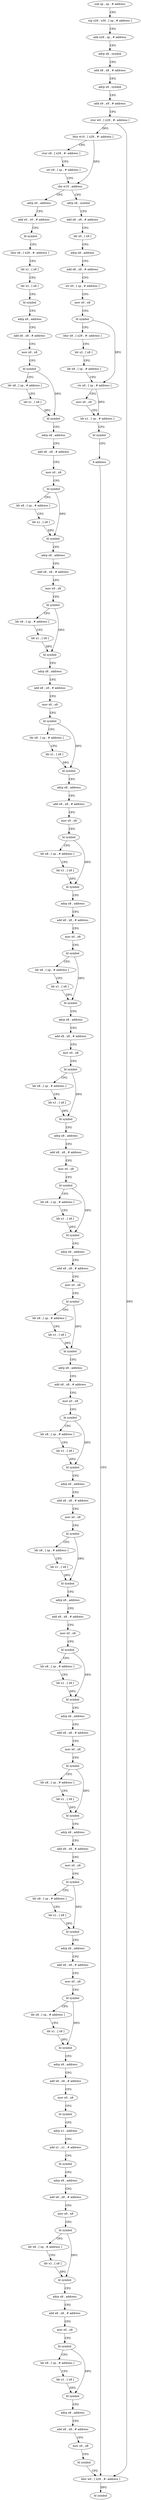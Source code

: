 digraph "func" {
"4201820" [label = "sub sp , sp , # address" ]
"4201824" [label = "stp x29 , x30 , [ sp , # address ]" ]
"4201828" [label = "add x29 , sp , # address" ]
"4201832" [label = "adrp x8 , symbol" ]
"4201836" [label = "add x8 , x8 , # address" ]
"4201840" [label = "adrp x9 , symbol" ]
"4201844" [label = "add x9 , x9 , # address" ]
"4201848" [label = "stur w0 , [ x29 , #- address ]" ]
"4201852" [label = "ldur w10 , [ x29 , #- address ]" ]
"4201856" [label = "stur x8 , [ x29 , #- address ]" ]
"4201860" [label = "str x9 , [ sp , # address ]" ]
"4201864" [label = "cbz w10 , address" ]
"4201932" [label = "adrp x0 , address" ]
"4201868" [label = "adrp x8 , symbol" ]
"4201936" [label = "add x0 , x0 , # address" ]
"4201940" [label = "bl symbol" ]
"4201944" [label = "ldur x8 , [ x29 , #- address ]" ]
"4201948" [label = "ldr x1 , [ x8 ]" ]
"4201952" [label = "ldr x2 , [ x8 ]" ]
"4201956" [label = "bl symbol" ]
"4201960" [label = "adrp x8 , address" ]
"4201964" [label = "add x8 , x8 , # address" ]
"4201968" [label = "mov x0 , x8" ]
"4201972" [label = "bl symbol" ]
"4201976" [label = "ldr x8 , [ sp , # address ]" ]
"4201980" [label = "ldr x1 , [ x8 ]" ]
"4201984" [label = "bl symbol" ]
"4201988" [label = "adrp x8 , address" ]
"4201992" [label = "add x8 , x8 , # address" ]
"4201996" [label = "mov x0 , x8" ]
"4202000" [label = "bl symbol" ]
"4202004" [label = "ldr x8 , [ sp , # address ]" ]
"4202008" [label = "ldr x1 , [ x8 ]" ]
"4202012" [label = "bl symbol" ]
"4202016" [label = "adrp x8 , address" ]
"4202020" [label = "add x8 , x8 , # address" ]
"4202024" [label = "mov x0 , x8" ]
"4202028" [label = "bl symbol" ]
"4202032" [label = "ldr x8 , [ sp , # address ]" ]
"4202036" [label = "ldr x1 , [ x8 ]" ]
"4202040" [label = "bl symbol" ]
"4202044" [label = "adrp x8 , address" ]
"4202048" [label = "add x8 , x8 , # address" ]
"4202052" [label = "mov x0 , x8" ]
"4202056" [label = "bl symbol" ]
"4202060" [label = "ldr x8 , [ sp , # address ]" ]
"4202064" [label = "ldr x1 , [ x8 ]" ]
"4202068" [label = "bl symbol" ]
"4202072" [label = "adrp x8 , address" ]
"4202076" [label = "add x8 , x8 , # address" ]
"4202080" [label = "mov x0 , x8" ]
"4202084" [label = "bl symbol" ]
"4202088" [label = "ldr x8 , [ sp , # address ]" ]
"4202092" [label = "ldr x1 , [ x8 ]" ]
"4202096" [label = "bl symbol" ]
"4202100" [label = "adrp x8 , address" ]
"4202104" [label = "add x8 , x8 , # address" ]
"4202108" [label = "mov x0 , x8" ]
"4202112" [label = "bl symbol" ]
"4202116" [label = "ldr x8 , [ sp , # address ]" ]
"4202120" [label = "ldr x1 , [ x8 ]" ]
"4202124" [label = "bl symbol" ]
"4202128" [label = "adrp x8 , address" ]
"4202132" [label = "add x8 , x8 , # address" ]
"4202136" [label = "mov x0 , x8" ]
"4202140" [label = "bl symbol" ]
"4202144" [label = "ldr x8 , [ sp , # address ]" ]
"4202148" [label = "ldr x1 , [ x8 ]" ]
"4202152" [label = "bl symbol" ]
"4202156" [label = "adrp x8 , address" ]
"4202160" [label = "add x8 , x8 , # address" ]
"4202164" [label = "mov x0 , x8" ]
"4202168" [label = "bl symbol" ]
"4202172" [label = "ldr x8 , [ sp , # address ]" ]
"4202176" [label = "ldr x1 , [ x8 ]" ]
"4202180" [label = "bl symbol" ]
"4202184" [label = "adrp x8 , address" ]
"4202188" [label = "add x8 , x8 , # address" ]
"4202192" [label = "mov x0 , x8" ]
"4202196" [label = "bl symbol" ]
"4202200" [label = "ldr x8 , [ sp , # address ]" ]
"4202204" [label = "ldr x1 , [ x8 ]" ]
"4202208" [label = "bl symbol" ]
"4202212" [label = "adrp x8 , address" ]
"4202216" [label = "add x8 , x8 , # address" ]
"4202220" [label = "mov x0 , x8" ]
"4202224" [label = "bl symbol" ]
"4202228" [label = "ldr x8 , [ sp , # address ]" ]
"4202232" [label = "ldr x1 , [ x8 ]" ]
"4202236" [label = "bl symbol" ]
"4202240" [label = "adrp x8 , address" ]
"4202244" [label = "add x8 , x8 , # address" ]
"4202248" [label = "mov x0 , x8" ]
"4202252" [label = "bl symbol" ]
"4202256" [label = "ldr x8 , [ sp , # address ]" ]
"4202260" [label = "ldr x1 , [ x8 ]" ]
"4202264" [label = "bl symbol" ]
"4202268" [label = "adrp x8 , address" ]
"4202272" [label = "add x8 , x8 , # address" ]
"4202276" [label = "mov x0 , x8" ]
"4202280" [label = "bl symbol" ]
"4202284" [label = "ldr x8 , [ sp , # address ]" ]
"4202288" [label = "ldr x1 , [ x8 ]" ]
"4202292" [label = "bl symbol" ]
"4202296" [label = "adrp x8 , address" ]
"4202300" [label = "add x8 , x8 , # address" ]
"4202304" [label = "mov x0 , x8" ]
"4202308" [label = "bl symbol" ]
"4202312" [label = "ldr x8 , [ sp , # address ]" ]
"4202316" [label = "ldr x1 , [ x8 ]" ]
"4202320" [label = "bl symbol" ]
"4202324" [label = "adrp x8 , address" ]
"4202328" [label = "add x8 , x8 , # address" ]
"4202332" [label = "mov x0 , x8" ]
"4202336" [label = "bl symbol" ]
"4202340" [label = "ldr x8 , [ sp , # address ]" ]
"4202344" [label = "ldr x1 , [ x8 ]" ]
"4202348" [label = "bl symbol" ]
"4202352" [label = "adrp x8 , address" ]
"4202356" [label = "add x8 , x8 , # address" ]
"4202360" [label = "mov x0 , x8" ]
"4202364" [label = "bl symbol" ]
"4202368" [label = "ldr x8 , [ sp , # address ]" ]
"4202372" [label = "ldr x1 , [ x8 ]" ]
"4202376" [label = "bl symbol" ]
"4202380" [label = "adrp x8 , address" ]
"4202384" [label = "add x8 , x8 , # address" ]
"4202388" [label = "mov x0 , x8" ]
"4202392" [label = "bl symbol" ]
"4202396" [label = "adrp x1 , address" ]
"4202400" [label = "add x1 , x1 , # address" ]
"4202404" [label = "bl symbol" ]
"4202408" [label = "adrp x8 , address" ]
"4202412" [label = "add x8 , x8 , # address" ]
"4202416" [label = "mov x0 , x8" ]
"4202420" [label = "bl symbol" ]
"4202424" [label = "ldr x8 , [ sp , # address ]" ]
"4202428" [label = "ldr x1 , [ x8 ]" ]
"4202432" [label = "bl symbol" ]
"4202436" [label = "adrp x8 , address" ]
"4202440" [label = "add x8 , x8 , # address" ]
"4202444" [label = "mov x0 , x8" ]
"4202448" [label = "bl symbol" ]
"4202452" [label = "ldr x8 , [ sp , # address ]" ]
"4202456" [label = "ldr x1 , [ x8 ]" ]
"4202460" [label = "bl symbol" ]
"4202464" [label = "adrp x8 , address" ]
"4202468" [label = "add x8 , x8 , # address" ]
"4202472" [label = "mov x0 , x8" ]
"4202476" [label = "bl symbol" ]
"4202480" [label = "ldur w0 , [ x29 , #- address ]" ]
"4201872" [label = "add x8 , x8 , # address" ]
"4201876" [label = "ldr x0 , [ x8 ]" ]
"4201880" [label = "adrp x8 , address" ]
"4201884" [label = "add x8 , x8 , # address" ]
"4201888" [label = "str x0 , [ sp , # address ]" ]
"4201892" [label = "mov x0 , x8" ]
"4201896" [label = "bl symbol" ]
"4201900" [label = "ldur x8 , [ x29 , #- address ]" ]
"4201904" [label = "ldr x2 , [ x8 ]" ]
"4201908" [label = "ldr x9 , [ sp , # address ]" ]
"4201912" [label = "str x0 , [ sp , # address ]" ]
"4201916" [label = "mov x0 , x9" ]
"4201920" [label = "ldr x1 , [ sp , # address ]" ]
"4201924" [label = "bl symbol" ]
"4201928" [label = "b address" ]
"4202484" [label = "bl symbol" ]
"4201820" -> "4201824" [ label = "CFG" ]
"4201824" -> "4201828" [ label = "CFG" ]
"4201828" -> "4201832" [ label = "CFG" ]
"4201832" -> "4201836" [ label = "CFG" ]
"4201836" -> "4201840" [ label = "CFG" ]
"4201840" -> "4201844" [ label = "CFG" ]
"4201844" -> "4201848" [ label = "CFG" ]
"4201848" -> "4201852" [ label = "DFG" ]
"4201848" -> "4202480" [ label = "DFG" ]
"4201852" -> "4201856" [ label = "CFG" ]
"4201852" -> "4201864" [ label = "DFG" ]
"4201856" -> "4201860" [ label = "CFG" ]
"4201860" -> "4201864" [ label = "CFG" ]
"4201864" -> "4201932" [ label = "CFG" ]
"4201864" -> "4201868" [ label = "CFG" ]
"4201932" -> "4201936" [ label = "CFG" ]
"4201868" -> "4201872" [ label = "CFG" ]
"4201936" -> "4201940" [ label = "CFG" ]
"4201940" -> "4201944" [ label = "CFG" ]
"4201944" -> "4201948" [ label = "CFG" ]
"4201948" -> "4201952" [ label = "CFG" ]
"4201952" -> "4201956" [ label = "CFG" ]
"4201956" -> "4201960" [ label = "CFG" ]
"4201960" -> "4201964" [ label = "CFG" ]
"4201964" -> "4201968" [ label = "CFG" ]
"4201968" -> "4201972" [ label = "CFG" ]
"4201972" -> "4201976" [ label = "CFG" ]
"4201972" -> "4201984" [ label = "DFG" ]
"4201976" -> "4201980" [ label = "CFG" ]
"4201980" -> "4201984" [ label = "DFG" ]
"4201984" -> "4201988" [ label = "CFG" ]
"4201988" -> "4201992" [ label = "CFG" ]
"4201992" -> "4201996" [ label = "CFG" ]
"4201996" -> "4202000" [ label = "CFG" ]
"4202000" -> "4202004" [ label = "CFG" ]
"4202000" -> "4202012" [ label = "DFG" ]
"4202004" -> "4202008" [ label = "CFG" ]
"4202008" -> "4202012" [ label = "DFG" ]
"4202012" -> "4202016" [ label = "CFG" ]
"4202016" -> "4202020" [ label = "CFG" ]
"4202020" -> "4202024" [ label = "CFG" ]
"4202024" -> "4202028" [ label = "CFG" ]
"4202028" -> "4202032" [ label = "CFG" ]
"4202028" -> "4202040" [ label = "DFG" ]
"4202032" -> "4202036" [ label = "CFG" ]
"4202036" -> "4202040" [ label = "DFG" ]
"4202040" -> "4202044" [ label = "CFG" ]
"4202044" -> "4202048" [ label = "CFG" ]
"4202048" -> "4202052" [ label = "CFG" ]
"4202052" -> "4202056" [ label = "CFG" ]
"4202056" -> "4202060" [ label = "CFG" ]
"4202056" -> "4202068" [ label = "DFG" ]
"4202060" -> "4202064" [ label = "CFG" ]
"4202064" -> "4202068" [ label = "DFG" ]
"4202068" -> "4202072" [ label = "CFG" ]
"4202072" -> "4202076" [ label = "CFG" ]
"4202076" -> "4202080" [ label = "CFG" ]
"4202080" -> "4202084" [ label = "CFG" ]
"4202084" -> "4202088" [ label = "CFG" ]
"4202084" -> "4202096" [ label = "DFG" ]
"4202088" -> "4202092" [ label = "CFG" ]
"4202092" -> "4202096" [ label = "DFG" ]
"4202096" -> "4202100" [ label = "CFG" ]
"4202100" -> "4202104" [ label = "CFG" ]
"4202104" -> "4202108" [ label = "CFG" ]
"4202108" -> "4202112" [ label = "CFG" ]
"4202112" -> "4202116" [ label = "CFG" ]
"4202112" -> "4202124" [ label = "DFG" ]
"4202116" -> "4202120" [ label = "CFG" ]
"4202120" -> "4202124" [ label = "DFG" ]
"4202124" -> "4202128" [ label = "CFG" ]
"4202128" -> "4202132" [ label = "CFG" ]
"4202132" -> "4202136" [ label = "CFG" ]
"4202136" -> "4202140" [ label = "CFG" ]
"4202140" -> "4202144" [ label = "CFG" ]
"4202140" -> "4202152" [ label = "DFG" ]
"4202144" -> "4202148" [ label = "CFG" ]
"4202148" -> "4202152" [ label = "DFG" ]
"4202152" -> "4202156" [ label = "CFG" ]
"4202156" -> "4202160" [ label = "CFG" ]
"4202160" -> "4202164" [ label = "CFG" ]
"4202164" -> "4202168" [ label = "CFG" ]
"4202168" -> "4202172" [ label = "CFG" ]
"4202168" -> "4202180" [ label = "DFG" ]
"4202172" -> "4202176" [ label = "CFG" ]
"4202176" -> "4202180" [ label = "DFG" ]
"4202180" -> "4202184" [ label = "CFG" ]
"4202184" -> "4202188" [ label = "CFG" ]
"4202188" -> "4202192" [ label = "CFG" ]
"4202192" -> "4202196" [ label = "CFG" ]
"4202196" -> "4202200" [ label = "CFG" ]
"4202196" -> "4202208" [ label = "DFG" ]
"4202200" -> "4202204" [ label = "CFG" ]
"4202204" -> "4202208" [ label = "DFG" ]
"4202208" -> "4202212" [ label = "CFG" ]
"4202212" -> "4202216" [ label = "CFG" ]
"4202216" -> "4202220" [ label = "CFG" ]
"4202220" -> "4202224" [ label = "CFG" ]
"4202224" -> "4202228" [ label = "CFG" ]
"4202224" -> "4202236" [ label = "DFG" ]
"4202228" -> "4202232" [ label = "CFG" ]
"4202232" -> "4202236" [ label = "DFG" ]
"4202236" -> "4202240" [ label = "CFG" ]
"4202240" -> "4202244" [ label = "CFG" ]
"4202244" -> "4202248" [ label = "CFG" ]
"4202248" -> "4202252" [ label = "CFG" ]
"4202252" -> "4202256" [ label = "CFG" ]
"4202252" -> "4202264" [ label = "DFG" ]
"4202256" -> "4202260" [ label = "CFG" ]
"4202260" -> "4202264" [ label = "DFG" ]
"4202264" -> "4202268" [ label = "CFG" ]
"4202268" -> "4202272" [ label = "CFG" ]
"4202272" -> "4202276" [ label = "CFG" ]
"4202276" -> "4202280" [ label = "CFG" ]
"4202280" -> "4202284" [ label = "CFG" ]
"4202280" -> "4202292" [ label = "DFG" ]
"4202284" -> "4202288" [ label = "CFG" ]
"4202288" -> "4202292" [ label = "DFG" ]
"4202292" -> "4202296" [ label = "CFG" ]
"4202296" -> "4202300" [ label = "CFG" ]
"4202300" -> "4202304" [ label = "CFG" ]
"4202304" -> "4202308" [ label = "CFG" ]
"4202308" -> "4202312" [ label = "CFG" ]
"4202308" -> "4202320" [ label = "DFG" ]
"4202312" -> "4202316" [ label = "CFG" ]
"4202316" -> "4202320" [ label = "DFG" ]
"4202320" -> "4202324" [ label = "CFG" ]
"4202324" -> "4202328" [ label = "CFG" ]
"4202328" -> "4202332" [ label = "CFG" ]
"4202332" -> "4202336" [ label = "CFG" ]
"4202336" -> "4202340" [ label = "CFG" ]
"4202336" -> "4202348" [ label = "DFG" ]
"4202340" -> "4202344" [ label = "CFG" ]
"4202344" -> "4202348" [ label = "DFG" ]
"4202348" -> "4202352" [ label = "CFG" ]
"4202352" -> "4202356" [ label = "CFG" ]
"4202356" -> "4202360" [ label = "CFG" ]
"4202360" -> "4202364" [ label = "CFG" ]
"4202364" -> "4202368" [ label = "CFG" ]
"4202364" -> "4202376" [ label = "DFG" ]
"4202368" -> "4202372" [ label = "CFG" ]
"4202372" -> "4202376" [ label = "DFG" ]
"4202376" -> "4202380" [ label = "CFG" ]
"4202380" -> "4202384" [ label = "CFG" ]
"4202384" -> "4202388" [ label = "CFG" ]
"4202388" -> "4202392" [ label = "CFG" ]
"4202392" -> "4202396" [ label = "CFG" ]
"4202396" -> "4202400" [ label = "CFG" ]
"4202400" -> "4202404" [ label = "CFG" ]
"4202404" -> "4202408" [ label = "CFG" ]
"4202408" -> "4202412" [ label = "CFG" ]
"4202412" -> "4202416" [ label = "CFG" ]
"4202416" -> "4202420" [ label = "CFG" ]
"4202420" -> "4202424" [ label = "CFG" ]
"4202420" -> "4202432" [ label = "DFG" ]
"4202424" -> "4202428" [ label = "CFG" ]
"4202428" -> "4202432" [ label = "DFG" ]
"4202432" -> "4202436" [ label = "CFG" ]
"4202436" -> "4202440" [ label = "CFG" ]
"4202440" -> "4202444" [ label = "CFG" ]
"4202444" -> "4202448" [ label = "CFG" ]
"4202448" -> "4202452" [ label = "CFG" ]
"4202448" -> "4202460" [ label = "DFG" ]
"4202452" -> "4202456" [ label = "CFG" ]
"4202456" -> "4202460" [ label = "DFG" ]
"4202460" -> "4202464" [ label = "CFG" ]
"4202464" -> "4202468" [ label = "CFG" ]
"4202468" -> "4202472" [ label = "CFG" ]
"4202472" -> "4202476" [ label = "CFG" ]
"4202476" -> "4202480" [ label = "CFG" ]
"4202480" -> "4202484" [ label = "DFG" ]
"4201872" -> "4201876" [ label = "CFG" ]
"4201876" -> "4201880" [ label = "CFG" ]
"4201880" -> "4201884" [ label = "CFG" ]
"4201884" -> "4201888" [ label = "CFG" ]
"4201888" -> "4201892" [ label = "CFG" ]
"4201892" -> "4201896" [ label = "CFG" ]
"4201896" -> "4201900" [ label = "CFG" ]
"4201896" -> "4201912" [ label = "DFG" ]
"4201900" -> "4201904" [ label = "CFG" ]
"4201904" -> "4201908" [ label = "CFG" ]
"4201908" -> "4201912" [ label = "CFG" ]
"4201912" -> "4201916" [ label = "CFG" ]
"4201912" -> "4201920" [ label = "DFG" ]
"4201916" -> "4201920" [ label = "CFG" ]
"4201920" -> "4201924" [ label = "CFG" ]
"4201924" -> "4201928" [ label = "CFG" ]
"4201928" -> "4202480" [ label = "CFG" ]
}
